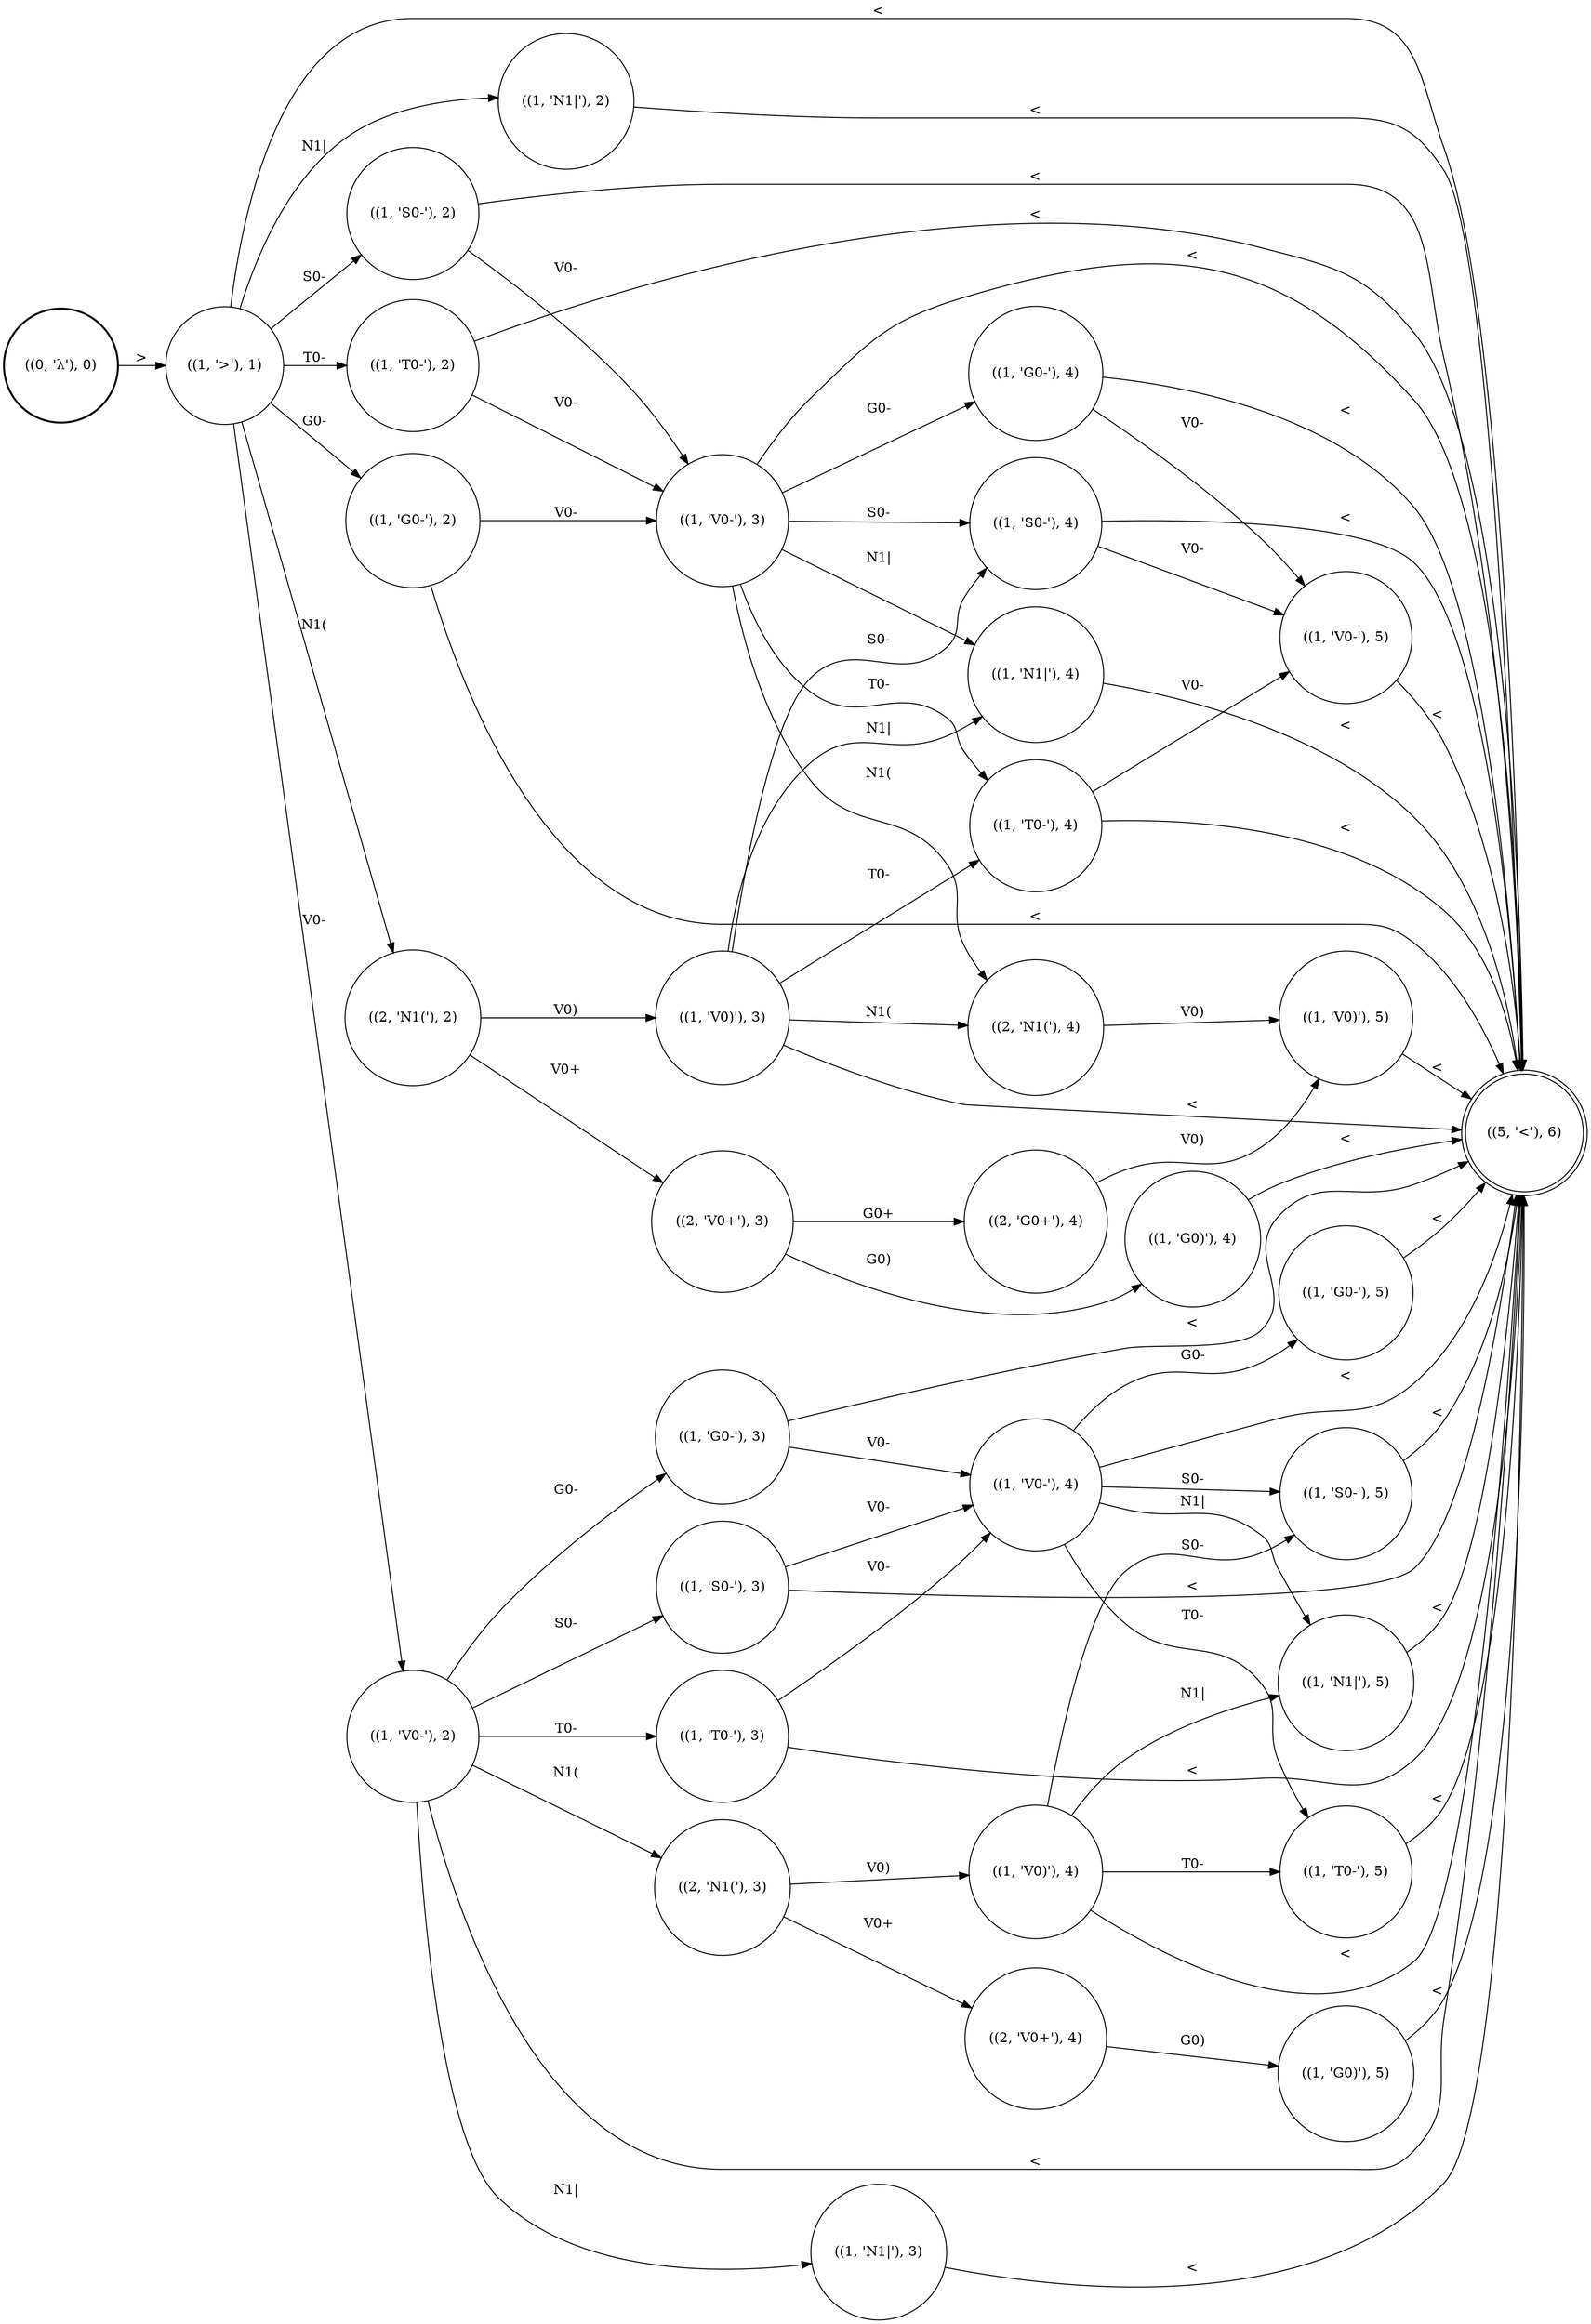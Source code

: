 digraph G {
rankdir=LR;
node [shape=circle]
0 [label="((1, 'G0)'), 5)"]
1 [shape=doublecircle label="((5, '<'), 6)"]
2 [label="((1, 'N1|'), 4)"]
3 [label="((1, 'T0-'), 2)"]
4 [label="((1, 'V0-'), 3)"]
5 [label="((1, 'S0-'), 3)"]
6 [label="((2, 'N1('), 4)"]
7 [label="((1, 'V0)'), 3)"]
8 [label="((1, 'G0-'), 4)"]
9 [label="((2, 'V0+'), 4)"]
10 [label="((1, 'V0-'), 4)"]
11 [label="((1, 'N1|'), 5)"]
12 [label="((1, 'T0-'), 3)"]
13 [style=bold label="((0, 'λ'), 0)"]
14 [label="((1, 'S0-'), 4)"]
15 [label="((1, 'G0-'), 5)"]
16 [label="((1, 'V0-'), 5)"]
17 [label="((1, 'N1|'), 2)"]
18 [label="((1, 'V0)'), 4)"]
19 [label="((1, 'S0-'), 5)"]
20 [label="((2, 'V0+'), 3)"]
21 [label="((1, 'G0-'), 2)"]
22 [label="((1, 'T0-'), 4)"]
23 [label="((1, 'N1|'), 3)"]
24 [label="((2, 'N1('), 2)"]
25 [label="((1, 'V0)'), 5)"]
26 [label="((1, 'G0)'), 4)"]
27 [label="((2, 'G0+'), 4)"]
28 [label="((1, 'V0-'), 2)"]
29 [label="((1, 'G0-'), 3)"]
30 [label="((1, '>'), 1)"]
31 [label="((1, 'S0-'), 2)"]
32 [label="((1, 'T0-'), 5)"]
33 [label="((2, 'N1('), 3)"]
4 -> 6 [label="N1("]
28 -> 12 [label="T0-"]
32 -> 1 [label="<"]
7 -> 14 [label="S0-"]
31 -> 1 [label="<"]
4 -> 1 [label="<"]
11 -> 1 [label="<"]
7 -> 6 [label="N1("]
19 -> 1 [label="<"]
15 -> 1 [label="<"]
4 -> 14 [label="S0-"]
7 -> 2 [label="N1|"]
30 -> 21 [label="G0-"]
28 -> 29 [label="G0-"]
22 -> 16 [label="V0-"]
12 -> 1 [label="<"]
10 -> 15 [label="G0-"]
28 -> 33 [label="N1("]
16 -> 1 [label="<"]
14 -> 16 [label="V0-"]
18 -> 11 [label="N1|"]
8 -> 16 [label="V0-"]
17 -> 1 [label="<"]
28 -> 5 [label="S0-"]
30 -> 31 [label="S0-"]
29 -> 10 [label="V0-"]
12 -> 10 [label="V0-"]
21 -> 1 [label="<"]
4 -> 8 [label="G0-"]
9 -> 0 [label="G0)"]
5 -> 10 [label="V0-"]
10 -> 32 [label="T0-"]
20 -> 27 [label="G0+"]
28 -> 23 [label="N1|"]
31 -> 4 [label="V0-"]
2 -> 1 [label="<"]
30 -> 3 [label="T0-"]
18 -> 32 [label="T0-"]
23 -> 1 [label="<"]
7 -> 22 [label="T0-"]
8 -> 1 [label="<"]
26 -> 1 [label="<"]
3 -> 4 [label="V0-"]
29 -> 1 [label="<"]
30 -> 1 [label="<"]
25 -> 1 [label="<"]
27 -> 25 [label="V0)"]
10 -> 11 [label="N1|"]
20 -> 26 [label="G0)"]
30 -> 28 [label="V0-"]
4 -> 2 [label="N1|"]
21 -> 4 [label="V0-"]
33 -> 18 [label="V0)"]
5 -> 1 [label="<"]
0 -> 1 [label="<"]
30 -> 24 [label="N1("]
33 -> 9 [label="V0+"]
13 -> 30 [label=">"]
22 -> 1 [label="<"]
4 -> 22 [label="T0-"]
24 -> 20 [label="V0+"]
24 -> 7 [label="V0)"]
18 -> 19 [label="S0-"]
28 -> 1 [label="<"]
6 -> 25 [label="V0)"]
3 -> 1 [label="<"]
10 -> 19 [label="S0-"]
14 -> 1 [label="<"]
30 -> 17 [label="N1|"]
18 -> 1 [label="<"]
10 -> 1 [label="<"]
7 -> 1 [label="<"]
}
